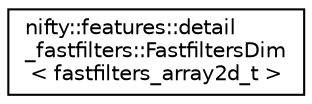 digraph "Graphical Class Hierarchy"
{
  edge [fontname="Helvetica",fontsize="10",labelfontname="Helvetica",labelfontsize="10"];
  node [fontname="Helvetica",fontsize="10",shape=record];
  rankdir="LR";
  Node1 [label="nifty::features::detail\l_fastfilters::FastfiltersDim\l\< fastfilters_array2d_t \>",height=0.2,width=0.4,color="black", fillcolor="white", style="filled",URL="$structnifty_1_1features_1_1detail__fastfilters_1_1FastfiltersDim_3_01fastfilters__array2d__t_01_4.html"];
}
